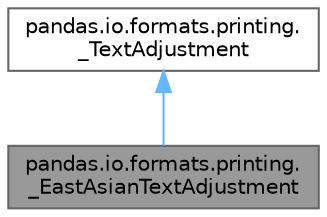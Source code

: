digraph "pandas.io.formats.printing._EastAsianTextAdjustment"
{
 // LATEX_PDF_SIZE
  bgcolor="transparent";
  edge [fontname=Helvetica,fontsize=10,labelfontname=Helvetica,labelfontsize=10];
  node [fontname=Helvetica,fontsize=10,shape=box,height=0.2,width=0.4];
  Node1 [id="Node000001",label="pandas.io.formats.printing.\l_EastAsianTextAdjustment",height=0.2,width=0.4,color="gray40", fillcolor="grey60", style="filled", fontcolor="black",tooltip=" "];
  Node2 -> Node1 [id="edge2_Node000001_Node000002",dir="back",color="steelblue1",style="solid",tooltip=" "];
  Node2 [id="Node000002",label="pandas.io.formats.printing.\l_TextAdjustment",height=0.2,width=0.4,color="gray40", fillcolor="white", style="filled",URL="$classpandas_1_1io_1_1formats_1_1printing_1_1__TextAdjustment.html",tooltip=" "];
}
